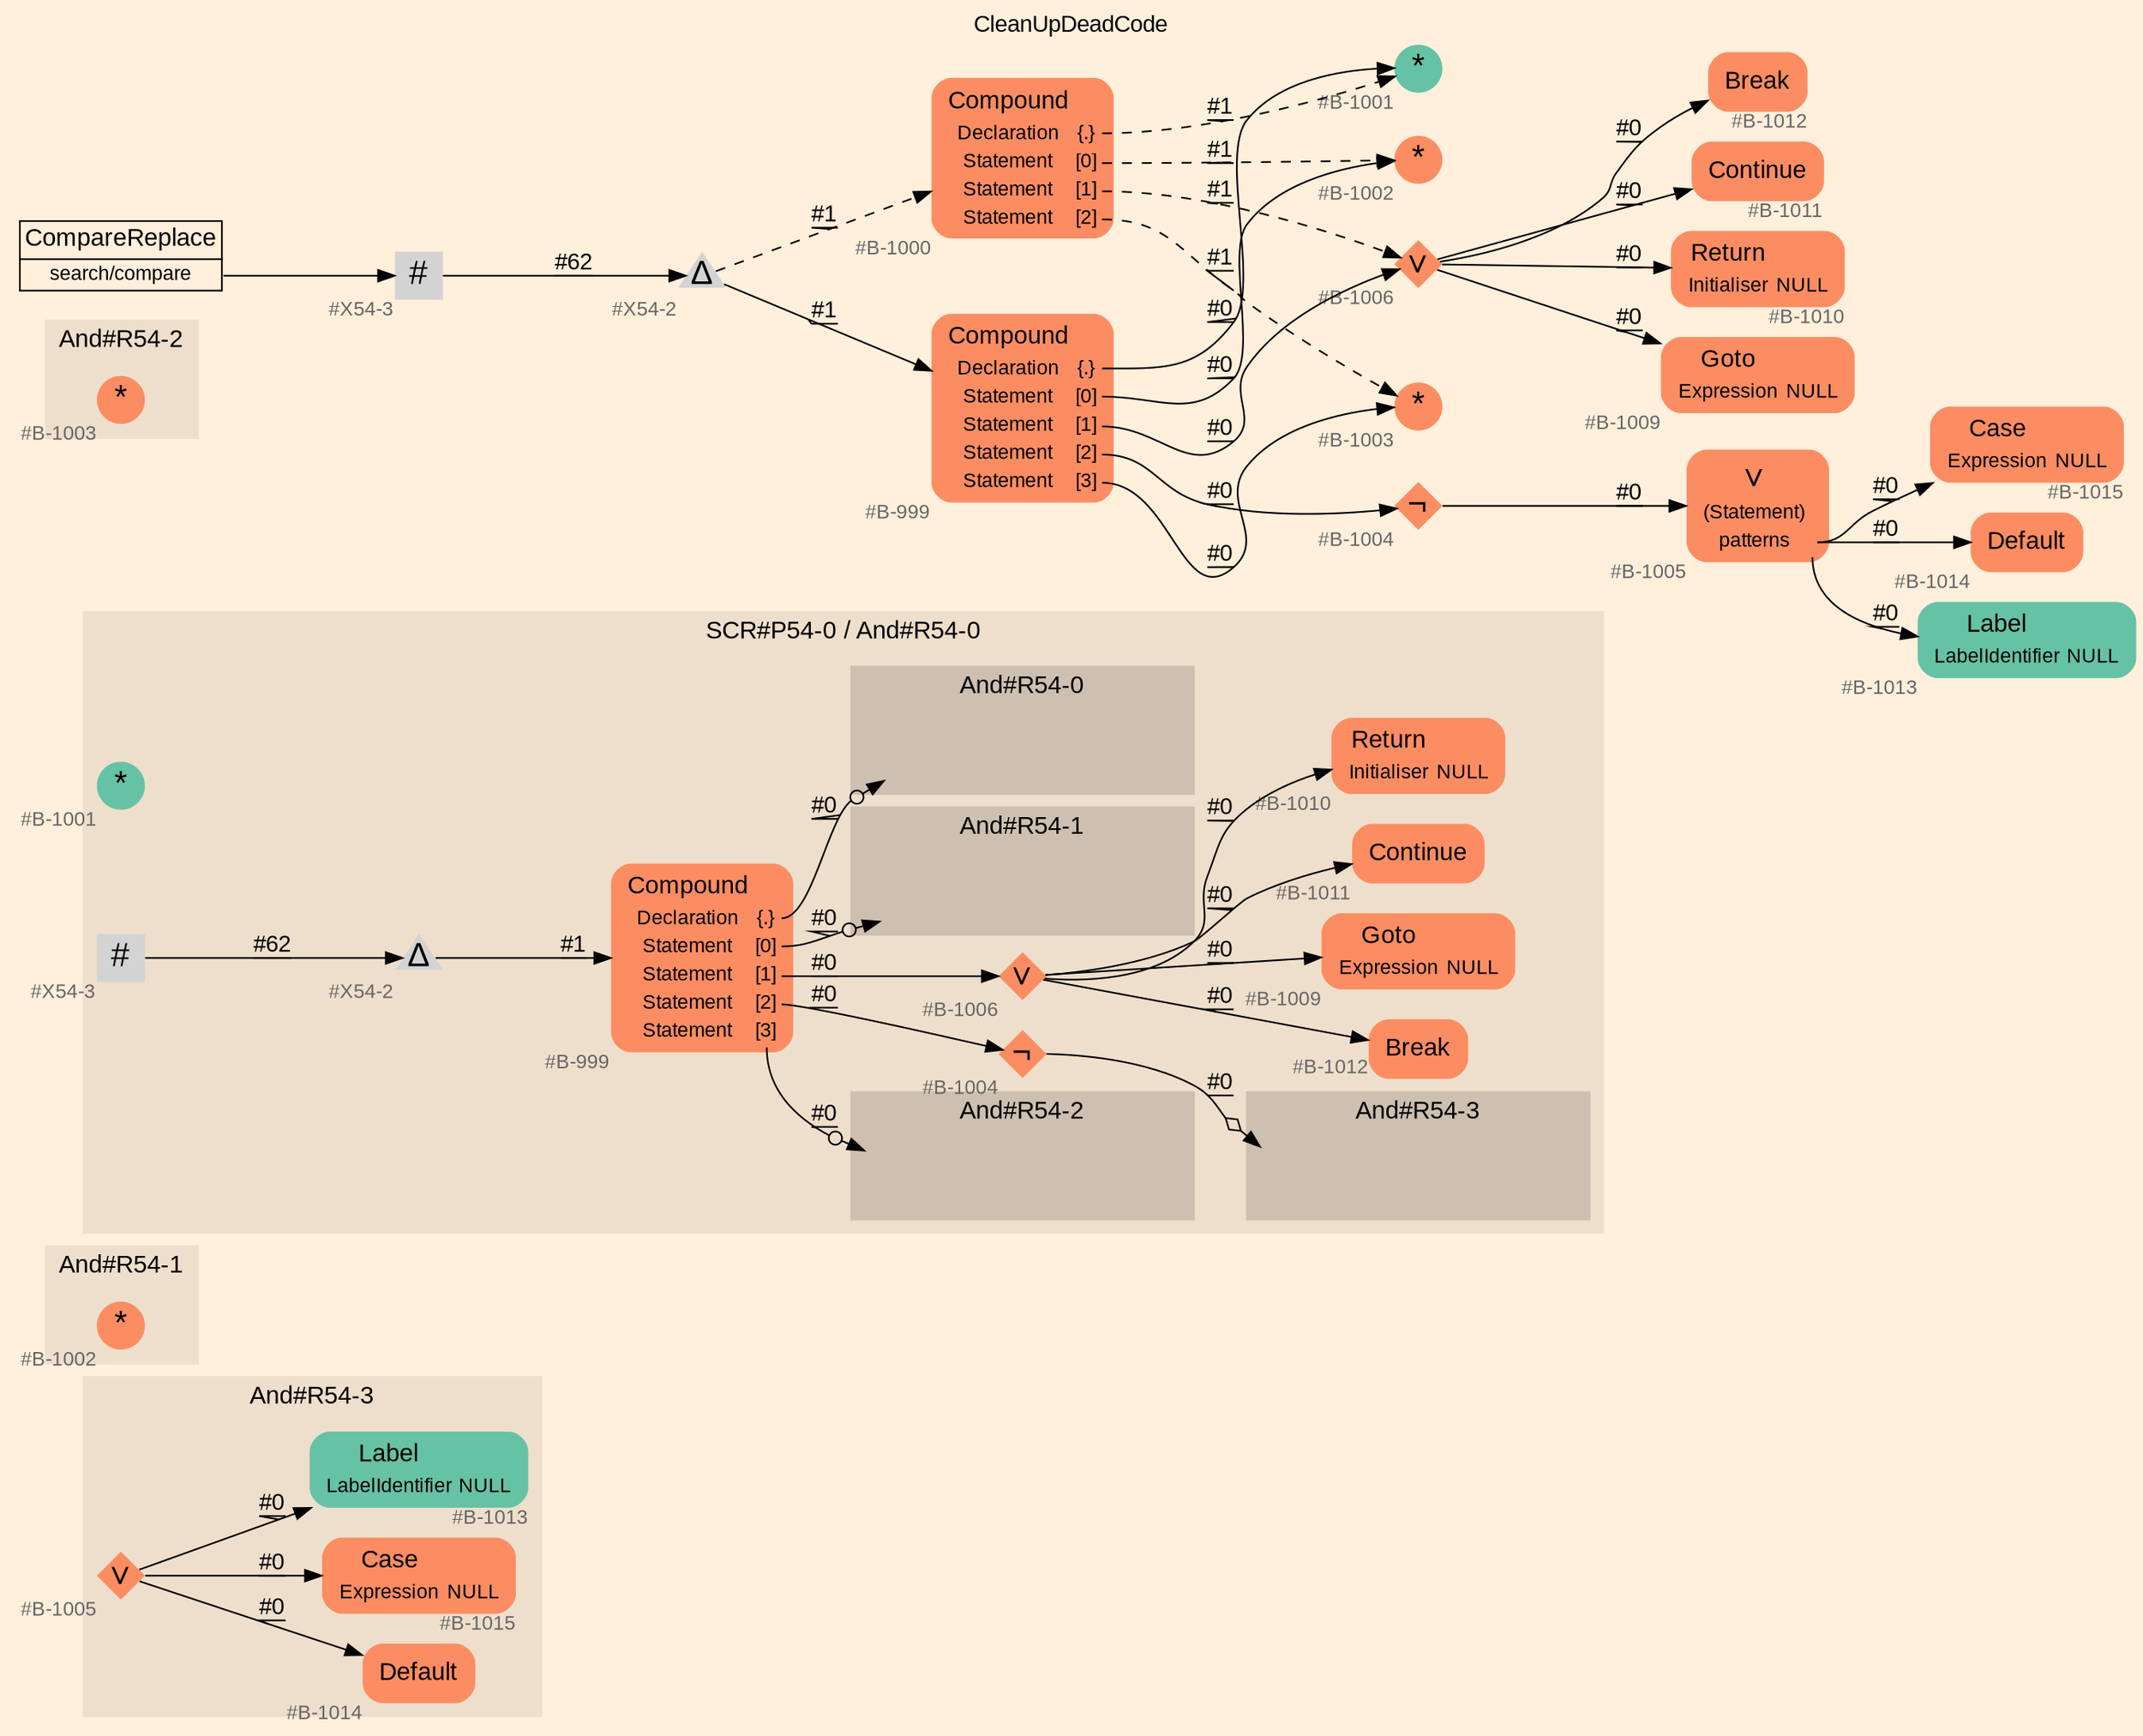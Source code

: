 digraph "CleanUpDeadCode" {
label = "CleanUpDeadCode"
labelloc = t
graph [
    rankdir = "LR"
    ranksep = 0.3
    bgcolor = antiquewhite1
    color = black
    fontcolor = black
    fontname = "Arial"
];
node [
    fontname = "Arial"
];
edge [
    fontname = "Arial"
];

// -------------------- figure And#R54-3 --------------------
// -------- region And#R54-3 ----------
subgraph "clusterAnd#R54-3" {
    label = "And#R54-3"
    style = "filled"
    color = antiquewhite2
    fontsize = "15"
    // -------- block And#R54-3/#B-1014 ----------
    "And#R54-3/#B-1014" [
        fillcolor = "/set28/2"
        xlabel = "#B-1014"
        fontsize = "12"
        fontcolor = grey40
        shape = "plaintext"
        label = <<TABLE BORDER="0" CELLBORDER="0" CELLSPACING="0">
         <TR><TD><FONT COLOR="black" POINT-SIZE="15">Default</FONT></TD></TR>
        </TABLE>>
        style = "rounded,filled"
    ];
    
    // -------- block And#R54-3/#B-1005 ----------
    "And#R54-3/#B-1005" [
        fillcolor = "/set28/2"
        xlabel = "#B-1005"
        fontsize = "12"
        fontcolor = grey40
        shape = "diamond"
        label = <<FONT COLOR="black" POINT-SIZE="20">∨</FONT>>
        style = "filled"
        penwidth = 0.0
        fixedsize = true
        width = 0.4
        height = 0.4
    ];
    
    // -------- block And#R54-3/#B-1015 ----------
    "And#R54-3/#B-1015" [
        fillcolor = "/set28/2"
        xlabel = "#B-1015"
        fontsize = "12"
        fontcolor = grey40
        shape = "plaintext"
        label = <<TABLE BORDER="0" CELLBORDER="0" CELLSPACING="0">
         <TR><TD><FONT COLOR="black" POINT-SIZE="15">Case</FONT></TD></TR>
         <TR><TD><FONT COLOR="black" POINT-SIZE="12">Expression</FONT></TD><TD PORT="port0"><FONT COLOR="black" POINT-SIZE="12">NULL</FONT></TD></TR>
        </TABLE>>
        style = "rounded,filled"
    ];
    
    // -------- block And#R54-3/#B-1013 ----------
    "And#R54-3/#B-1013" [
        fillcolor = "/set28/1"
        xlabel = "#B-1013"
        fontsize = "12"
        fontcolor = grey40
        shape = "plaintext"
        label = <<TABLE BORDER="0" CELLBORDER="0" CELLSPACING="0">
         <TR><TD><FONT COLOR="black" POINT-SIZE="15">Label</FONT></TD></TR>
         <TR><TD><FONT COLOR="black" POINT-SIZE="12">LabelIdentifier</FONT></TD><TD PORT="port0"><FONT COLOR="black" POINT-SIZE="12">NULL</FONT></TD></TR>
        </TABLE>>
        style = "rounded,filled"
    ];
    
}

"And#R54-3/#B-1005" -> "And#R54-3/#B-1015" [
    label = "#0"
    decorate = true
    color = black
    fontcolor = black
];

"And#R54-3/#B-1005" -> "And#R54-3/#B-1014" [
    label = "#0"
    decorate = true
    color = black
    fontcolor = black
];

"And#R54-3/#B-1005" -> "And#R54-3/#B-1013" [
    label = "#0"
    decorate = true
    color = black
    fontcolor = black
];


// -------------------- figure And#R54-1 --------------------
// -------- region And#R54-1 ----------
subgraph "clusterAnd#R54-1" {
    label = "And#R54-1"
    style = "filled"
    color = antiquewhite2
    fontsize = "15"
    // -------- block And#R54-1/#B-1002 ----------
    "And#R54-1/#B-1002" [
        fillcolor = "/set28/2"
        xlabel = "#B-1002"
        fontsize = "12"
        fontcolor = grey40
        shape = "circle"
        label = <<FONT COLOR="black" POINT-SIZE="20">*</FONT>>
        style = "filled"
        penwidth = 0.0
        fixedsize = true
        width = 0.4
        height = 0.4
    ];
    
}


// -------------------- figure And#R54-0 --------------------
// -------- region And#R54-0 ----------
subgraph "clusterAnd#R54-0" {
    label = "And#R54-0"
    style = "filled"
    color = antiquewhite2
    fontsize = "15"
    // -------- block And#R54-0/#B-1001 ----------
    "And#R54-0/#B-1001" [
        fillcolor = "/set28/1"
        xlabel = "#B-1001"
        fontsize = "12"
        fontcolor = grey40
        shape = "circle"
        label = <<FONT COLOR="black" POINT-SIZE="20">*</FONT>>
        style = "filled"
        penwidth = 0.0
        fixedsize = true
        width = 0.4
        height = 0.4
    ];
    
}


// -------------------- figure And#R54-2 --------------------
// -------- region And#R54-2 ----------
subgraph "clusterAnd#R54-2" {
    label = "And#R54-2"
    style = "filled"
    color = antiquewhite2
    fontsize = "15"
    // -------- block And#R54-2/#B-1003 ----------
    "And#R54-2/#B-1003" [
        fillcolor = "/set28/2"
        xlabel = "#B-1003"
        fontsize = "12"
        fontcolor = grey40
        shape = "circle"
        label = <<FONT COLOR="black" POINT-SIZE="20">*</FONT>>
        style = "filled"
        penwidth = 0.0
        fixedsize = true
        width = 0.4
        height = 0.4
    ];
    
}


// -------------------- figure And#R54-0 --------------------
// -------- region And#R54-0 ----------
subgraph "clusterAnd#R54-0" {
    label = "SCR#P54-0 / And#R54-0"
    style = "filled"
    color = antiquewhite2
    fontsize = "15"
    // -------- block And#R54-0/#B-1010 ----------
    "And#R54-0/#B-1010" [
        fillcolor = "/set28/2"
        xlabel = "#B-1010"
        fontsize = "12"
        fontcolor = grey40
        shape = "plaintext"
        label = <<TABLE BORDER="0" CELLBORDER="0" CELLSPACING="0">
         <TR><TD><FONT COLOR="black" POINT-SIZE="15">Return</FONT></TD></TR>
         <TR><TD><FONT COLOR="black" POINT-SIZE="12">Initialiser</FONT></TD><TD PORT="port0"><FONT COLOR="black" POINT-SIZE="12">NULL</FONT></TD></TR>
        </TABLE>>
        style = "rounded,filled"
    ];
    
    // -------- block And#R54-0/#B-1004 ----------
    "And#R54-0/#B-1004" [
        fillcolor = "/set28/2"
        xlabel = "#B-1004"
        fontsize = "12"
        fontcolor = grey40
        shape = "diamond"
        label = <<FONT COLOR="black" POINT-SIZE="20">¬</FONT>>
        style = "filled"
        penwidth = 0.0
        fixedsize = true
        width = 0.4
        height = 0.4
    ];
    
    // -------- block And#R54-0/#B-999 ----------
    "And#R54-0/#B-999" [
        fillcolor = "/set28/2"
        xlabel = "#B-999"
        fontsize = "12"
        fontcolor = grey40
        shape = "plaintext"
        label = <<TABLE BORDER="0" CELLBORDER="0" CELLSPACING="0">
         <TR><TD><FONT COLOR="black" POINT-SIZE="15">Compound</FONT></TD></TR>
         <TR><TD><FONT COLOR="black" POINT-SIZE="12">Declaration</FONT></TD><TD PORT="port0"><FONT COLOR="black" POINT-SIZE="12">{.}</FONT></TD></TR>
         <TR><TD><FONT COLOR="black" POINT-SIZE="12">Statement</FONT></TD><TD PORT="port1"><FONT COLOR="black" POINT-SIZE="12">[0]</FONT></TD></TR>
         <TR><TD><FONT COLOR="black" POINT-SIZE="12">Statement</FONT></TD><TD PORT="port2"><FONT COLOR="black" POINT-SIZE="12">[1]</FONT></TD></TR>
         <TR><TD><FONT COLOR="black" POINT-SIZE="12">Statement</FONT></TD><TD PORT="port3"><FONT COLOR="black" POINT-SIZE="12">[2]</FONT></TD></TR>
         <TR><TD><FONT COLOR="black" POINT-SIZE="12">Statement</FONT></TD><TD PORT="port4"><FONT COLOR="black" POINT-SIZE="12">[3]</FONT></TD></TR>
        </TABLE>>
        style = "rounded,filled"
    ];
    
    // -------- block And#R54-0/#X54-2 ----------
    "And#R54-0/#X54-2" [
        xlabel = "#X54-2"
        fontsize = "12"
        fontcolor = grey40
        shape = "triangle"
        label = <<FONT COLOR="black" POINT-SIZE="20">Δ</FONT>>
        style = "filled"
        penwidth = 0.0
        fixedsize = true
        width = 0.4
        height = 0.4
    ];
    
    // -------- block And#R54-0/#B-1006 ----------
    "And#R54-0/#B-1006" [
        fillcolor = "/set28/2"
        xlabel = "#B-1006"
        fontsize = "12"
        fontcolor = grey40
        shape = "diamond"
        label = <<FONT COLOR="black" POINT-SIZE="20">∨</FONT>>
        style = "filled"
        penwidth = 0.0
        fixedsize = true
        width = 0.4
        height = 0.4
    ];
    
    // -------- block And#R54-0/#B-1012 ----------
    "And#R54-0/#B-1012" [
        fillcolor = "/set28/2"
        xlabel = "#B-1012"
        fontsize = "12"
        fontcolor = grey40
        shape = "plaintext"
        label = <<TABLE BORDER="0" CELLBORDER="0" CELLSPACING="0">
         <TR><TD><FONT COLOR="black" POINT-SIZE="15">Break</FONT></TD></TR>
        </TABLE>>
        style = "rounded,filled"
    ];
    
    // -------- block And#R54-0/#B-1009 ----------
    "And#R54-0/#B-1009" [
        fillcolor = "/set28/2"
        xlabel = "#B-1009"
        fontsize = "12"
        fontcolor = grey40
        shape = "plaintext"
        label = <<TABLE BORDER="0" CELLBORDER="0" CELLSPACING="0">
         <TR><TD><FONT COLOR="black" POINT-SIZE="15">Goto</FONT></TD></TR>
         <TR><TD><FONT COLOR="black" POINT-SIZE="12">Expression</FONT></TD><TD PORT="port0"><FONT COLOR="black" POINT-SIZE="12">NULL</FONT></TD></TR>
        </TABLE>>
        style = "rounded,filled"
    ];
    
    // -------- block And#R54-0/#X54-3 ----------
    "And#R54-0/#X54-3" [
        xlabel = "#X54-3"
        fontsize = "12"
        fontcolor = grey40
        shape = "square"
        label = <<FONT COLOR="black" POINT-SIZE="20">#</FONT>>
        style = "filled"
        penwidth = 0.0
        fixedsize = true
        width = 0.4
        height = 0.4
    ];
    
    // -------- block And#R54-0/#B-1011 ----------
    "And#R54-0/#B-1011" [
        fillcolor = "/set28/2"
        xlabel = "#B-1011"
        fontsize = "12"
        fontcolor = grey40
        shape = "plaintext"
        label = <<TABLE BORDER="0" CELLBORDER="0" CELLSPACING="0">
         <TR><TD><FONT COLOR="black" POINT-SIZE="15">Continue</FONT></TD></TR>
        </TABLE>>
        style = "rounded,filled"
    ];
    
    // -------- region And#R54-0/And#R54-0 ----------
    subgraph "clusterAnd#R54-0/And#R54-0" {
        label = "And#R54-0"
        style = "filled"
        color = antiquewhite3
        fontsize = "15"
        // -------- block And#R54-0/And#R54-0/#B-1001 ----------
        "And#R54-0/And#R54-0/#B-1001" [
            fillcolor = "/set28/1"
            xlabel = "#B-1001"
            fontsize = "12"
            fontcolor = grey40
            shape = "none"
            style = "invisible"
        ];
        
    }
    
    // -------- region And#R54-0/And#R54-1 ----------
    subgraph "clusterAnd#R54-0/And#R54-1" {
        label = "And#R54-1"
        style = "filled"
        color = antiquewhite3
        fontsize = "15"
        // -------- block And#R54-0/And#R54-1/#B-1002 ----------
        "And#R54-0/And#R54-1/#B-1002" [
            fillcolor = "/set28/2"
            xlabel = "#B-1002"
            fontsize = "12"
            fontcolor = grey40
            shape = "none"
            style = "invisible"
        ];
        
    }
    
    // -------- region And#R54-0/And#R54-2 ----------
    subgraph "clusterAnd#R54-0/And#R54-2" {
        label = "And#R54-2"
        style = "filled"
        color = antiquewhite3
        fontsize = "15"
        // -------- block And#R54-0/And#R54-2/#B-1003 ----------
        "And#R54-0/And#R54-2/#B-1003" [
            fillcolor = "/set28/2"
            xlabel = "#B-1003"
            fontsize = "12"
            fontcolor = grey40
            shape = "none"
            style = "invisible"
        ];
        
    }
    
    // -------- region And#R54-0/And#R54-3 ----------
    subgraph "clusterAnd#R54-0/And#R54-3" {
        label = "And#R54-3"
        style = "filled"
        color = antiquewhite3
        fontsize = "15"
        // -------- block And#R54-0/And#R54-3/#B-1005 ----------
        "And#R54-0/And#R54-3/#B-1005" [
            fillcolor = "/set28/2"
            xlabel = "#B-1005"
            fontsize = "12"
            fontcolor = grey40
            shape = "none"
            style = "invisible"
        ];
        
    }
    
}

"And#R54-0/#B-1004" -> "And#R54-0/And#R54-3/#B-1005" [
    arrowhead="normalnoneodiamond"
    label = "#0"
    decorate = true
    color = black
    fontcolor = black
];

"And#R54-0/#B-999":port0 -> "And#R54-0/And#R54-0/#B-1001" [
    arrowhead="normalnoneodot"
    label = "#0"
    decorate = true
    color = black
    fontcolor = black
];

"And#R54-0/#B-999":port1 -> "And#R54-0/And#R54-1/#B-1002" [
    arrowhead="normalnoneodot"
    label = "#0"
    decorate = true
    color = black
    fontcolor = black
];

"And#R54-0/#B-999":port2 -> "And#R54-0/#B-1006" [
    label = "#0"
    decorate = true
    color = black
    fontcolor = black
];

"And#R54-0/#B-999":port3 -> "And#R54-0/#B-1004" [
    label = "#0"
    decorate = true
    color = black
    fontcolor = black
];

"And#R54-0/#B-999":port4 -> "And#R54-0/And#R54-2/#B-1003" [
    arrowhead="normalnoneodot"
    label = "#0"
    decorate = true
    color = black
    fontcolor = black
];

"And#R54-0/#X54-2" -> "And#R54-0/#B-999" [
    label = "#1"
    decorate = true
    color = black
    fontcolor = black
];

"And#R54-0/#B-1006" -> "And#R54-0/#B-1012" [
    label = "#0"
    decorate = true
    color = black
    fontcolor = black
];

"And#R54-0/#B-1006" -> "And#R54-0/#B-1011" [
    label = "#0"
    decorate = true
    color = black
    fontcolor = black
];

"And#R54-0/#B-1006" -> "And#R54-0/#B-1010" [
    label = "#0"
    decorate = true
    color = black
    fontcolor = black
];

"And#R54-0/#B-1006" -> "And#R54-0/#B-1009" [
    label = "#0"
    decorate = true
    color = black
    fontcolor = black
];

"And#R54-0/#X54-3" -> "And#R54-0/#X54-2" [
    label = "#62"
    decorate = true
    color = black
    fontcolor = black
];


// -------------------- transformation figure --------------------
// -------- block CR#X54-4 ----------
"CR#X54-4" [
    fillcolor = antiquewhite1
    fontsize = "12"
    fontcolor = grey40
    shape = "plaintext"
    label = <<TABLE BORDER="0" CELLBORDER="1" CELLSPACING="0">
     <TR><TD><FONT COLOR="black" POINT-SIZE="15">CompareReplace</FONT></TD></TR>
     <TR><TD PORT="port0"><FONT COLOR="black" POINT-SIZE="12">search/compare</FONT></TD></TR>
    </TABLE>>
    style = "filled"
    color = black
];

// -------- block #X54-3 ----------
"#X54-3" [
    xlabel = "#X54-3"
    fontsize = "12"
    fontcolor = grey40
    shape = "square"
    label = <<FONT COLOR="black" POINT-SIZE="20">#</FONT>>
    style = "filled"
    penwidth = 0.0
    fixedsize = true
    width = 0.4
    height = 0.4
];

// -------- block #X54-2 ----------
"#X54-2" [
    xlabel = "#X54-2"
    fontsize = "12"
    fontcolor = grey40
    shape = "triangle"
    label = <<FONT COLOR="black" POINT-SIZE="20">Δ</FONT>>
    style = "filled"
    penwidth = 0.0
    fixedsize = true
    width = 0.4
    height = 0.4
];

// -------- block #B-999 ----------
"#B-999" [
    fillcolor = "/set28/2"
    xlabel = "#B-999"
    fontsize = "12"
    fontcolor = grey40
    shape = "plaintext"
    label = <<TABLE BORDER="0" CELLBORDER="0" CELLSPACING="0">
     <TR><TD><FONT COLOR="black" POINT-SIZE="15">Compound</FONT></TD></TR>
     <TR><TD><FONT COLOR="black" POINT-SIZE="12">Declaration</FONT></TD><TD PORT="port0"><FONT COLOR="black" POINT-SIZE="12">{.}</FONT></TD></TR>
     <TR><TD><FONT COLOR="black" POINT-SIZE="12">Statement</FONT></TD><TD PORT="port1"><FONT COLOR="black" POINT-SIZE="12">[0]</FONT></TD></TR>
     <TR><TD><FONT COLOR="black" POINT-SIZE="12">Statement</FONT></TD><TD PORT="port2"><FONT COLOR="black" POINT-SIZE="12">[1]</FONT></TD></TR>
     <TR><TD><FONT COLOR="black" POINT-SIZE="12">Statement</FONT></TD><TD PORT="port3"><FONT COLOR="black" POINT-SIZE="12">[2]</FONT></TD></TR>
     <TR><TD><FONT COLOR="black" POINT-SIZE="12">Statement</FONT></TD><TD PORT="port4"><FONT COLOR="black" POINT-SIZE="12">[3]</FONT></TD></TR>
    </TABLE>>
    style = "rounded,filled"
];

// -------- block #B-1001 ----------
"#B-1001" [
    fillcolor = "/set28/1"
    xlabel = "#B-1001"
    fontsize = "12"
    fontcolor = grey40
    shape = "circle"
    label = <<FONT COLOR="black" POINT-SIZE="20">*</FONT>>
    style = "filled"
    penwidth = 0.0
    fixedsize = true
    width = 0.4
    height = 0.4
];

// -------- block #B-1002 ----------
"#B-1002" [
    fillcolor = "/set28/2"
    xlabel = "#B-1002"
    fontsize = "12"
    fontcolor = grey40
    shape = "circle"
    label = <<FONT COLOR="black" POINT-SIZE="20">*</FONT>>
    style = "filled"
    penwidth = 0.0
    fixedsize = true
    width = 0.4
    height = 0.4
];

// -------- block #B-1006 ----------
"#B-1006" [
    fillcolor = "/set28/2"
    xlabel = "#B-1006"
    fontsize = "12"
    fontcolor = grey40
    shape = "diamond"
    label = <<FONT COLOR="black" POINT-SIZE="20">∨</FONT>>
    style = "filled"
    penwidth = 0.0
    fixedsize = true
    width = 0.4
    height = 0.4
];

// -------- block #B-1012 ----------
"#B-1012" [
    fillcolor = "/set28/2"
    xlabel = "#B-1012"
    fontsize = "12"
    fontcolor = grey40
    shape = "plaintext"
    label = <<TABLE BORDER="0" CELLBORDER="0" CELLSPACING="0">
     <TR><TD><FONT COLOR="black" POINT-SIZE="15">Break</FONT></TD></TR>
    </TABLE>>
    style = "rounded,filled"
];

// -------- block #B-1011 ----------
"#B-1011" [
    fillcolor = "/set28/2"
    xlabel = "#B-1011"
    fontsize = "12"
    fontcolor = grey40
    shape = "plaintext"
    label = <<TABLE BORDER="0" CELLBORDER="0" CELLSPACING="0">
     <TR><TD><FONT COLOR="black" POINT-SIZE="15">Continue</FONT></TD></TR>
    </TABLE>>
    style = "rounded,filled"
];

// -------- block #B-1010 ----------
"#B-1010" [
    fillcolor = "/set28/2"
    xlabel = "#B-1010"
    fontsize = "12"
    fontcolor = grey40
    shape = "plaintext"
    label = <<TABLE BORDER="0" CELLBORDER="0" CELLSPACING="0">
     <TR><TD><FONT COLOR="black" POINT-SIZE="15">Return</FONT></TD></TR>
     <TR><TD><FONT COLOR="black" POINT-SIZE="12">Initialiser</FONT></TD><TD PORT="port0"><FONT COLOR="black" POINT-SIZE="12">NULL</FONT></TD></TR>
    </TABLE>>
    style = "rounded,filled"
];

// -------- block #B-1009 ----------
"#B-1009" [
    fillcolor = "/set28/2"
    xlabel = "#B-1009"
    fontsize = "12"
    fontcolor = grey40
    shape = "plaintext"
    label = <<TABLE BORDER="0" CELLBORDER="0" CELLSPACING="0">
     <TR><TD><FONT COLOR="black" POINT-SIZE="15">Goto</FONT></TD></TR>
     <TR><TD><FONT COLOR="black" POINT-SIZE="12">Expression</FONT></TD><TD PORT="port0"><FONT COLOR="black" POINT-SIZE="12">NULL</FONT></TD></TR>
    </TABLE>>
    style = "rounded,filled"
];

// -------- block #B-1004 ----------
"#B-1004" [
    fillcolor = "/set28/2"
    xlabel = "#B-1004"
    fontsize = "12"
    fontcolor = grey40
    shape = "diamond"
    label = <<FONT COLOR="black" POINT-SIZE="20">¬</FONT>>
    style = "filled"
    penwidth = 0.0
    fixedsize = true
    width = 0.4
    height = 0.4
];

// -------- block #B-1005 ----------
"#B-1005" [
    fillcolor = "/set28/2"
    xlabel = "#B-1005"
    fontsize = "12"
    fontcolor = grey40
    shape = "plaintext"
    label = <<TABLE BORDER="0" CELLBORDER="0" CELLSPACING="0">
     <TR><TD><FONT COLOR="black" POINT-SIZE="20">∨</FONT></TD></TR>
     <TR><TD><FONT COLOR="black" POINT-SIZE="12">(Statement)</FONT></TD><TD PORT="port0"></TD></TR>
     <TR><TD><FONT COLOR="black" POINT-SIZE="12">patterns</FONT></TD><TD PORT="port1"></TD></TR>
    </TABLE>>
    style = "rounded,filled"
];

// -------- block #B-1015 ----------
"#B-1015" [
    fillcolor = "/set28/2"
    xlabel = "#B-1015"
    fontsize = "12"
    fontcolor = grey40
    shape = "plaintext"
    label = <<TABLE BORDER="0" CELLBORDER="0" CELLSPACING="0">
     <TR><TD><FONT COLOR="black" POINT-SIZE="15">Case</FONT></TD></TR>
     <TR><TD><FONT COLOR="black" POINT-SIZE="12">Expression</FONT></TD><TD PORT="port0"><FONT COLOR="black" POINT-SIZE="12">NULL</FONT></TD></TR>
    </TABLE>>
    style = "rounded,filled"
];

// -------- block #B-1014 ----------
"#B-1014" [
    fillcolor = "/set28/2"
    xlabel = "#B-1014"
    fontsize = "12"
    fontcolor = grey40
    shape = "plaintext"
    label = <<TABLE BORDER="0" CELLBORDER="0" CELLSPACING="0">
     <TR><TD><FONT COLOR="black" POINT-SIZE="15">Default</FONT></TD></TR>
    </TABLE>>
    style = "rounded,filled"
];

// -------- block #B-1013 ----------
"#B-1013" [
    fillcolor = "/set28/1"
    xlabel = "#B-1013"
    fontsize = "12"
    fontcolor = grey40
    shape = "plaintext"
    label = <<TABLE BORDER="0" CELLBORDER="0" CELLSPACING="0">
     <TR><TD><FONT COLOR="black" POINT-SIZE="15">Label</FONT></TD></TR>
     <TR><TD><FONT COLOR="black" POINT-SIZE="12">LabelIdentifier</FONT></TD><TD PORT="port0"><FONT COLOR="black" POINT-SIZE="12">NULL</FONT></TD></TR>
    </TABLE>>
    style = "rounded,filled"
];

// -------- block #B-1003 ----------
"#B-1003" [
    fillcolor = "/set28/2"
    xlabel = "#B-1003"
    fontsize = "12"
    fontcolor = grey40
    shape = "circle"
    label = <<FONT COLOR="black" POINT-SIZE="20">*</FONT>>
    style = "filled"
    penwidth = 0.0
    fixedsize = true
    width = 0.4
    height = 0.4
];

// -------- block #B-1000 ----------
"#B-1000" [
    fillcolor = "/set28/2"
    xlabel = "#B-1000"
    fontsize = "12"
    fontcolor = grey40
    shape = "plaintext"
    label = <<TABLE BORDER="0" CELLBORDER="0" CELLSPACING="0">
     <TR><TD><FONT COLOR="black" POINT-SIZE="15">Compound</FONT></TD></TR>
     <TR><TD><FONT COLOR="black" POINT-SIZE="12">Declaration</FONT></TD><TD PORT="port0"><FONT COLOR="black" POINT-SIZE="12">{.}</FONT></TD></TR>
     <TR><TD><FONT COLOR="black" POINT-SIZE="12">Statement</FONT></TD><TD PORT="port1"><FONT COLOR="black" POINT-SIZE="12">[0]</FONT></TD></TR>
     <TR><TD><FONT COLOR="black" POINT-SIZE="12">Statement</FONT></TD><TD PORT="port2"><FONT COLOR="black" POINT-SIZE="12">[1]</FONT></TD></TR>
     <TR><TD><FONT COLOR="black" POINT-SIZE="12">Statement</FONT></TD><TD PORT="port3"><FONT COLOR="black" POINT-SIZE="12">[2]</FONT></TD></TR>
    </TABLE>>
    style = "rounded,filled"
];

"CR#X54-4":port0 -> "#X54-3" [
    label = ""
    decorate = true
    color = black
    fontcolor = black
];

"#X54-3" -> "#X54-2" [
    label = "#62"
    decorate = true
    color = black
    fontcolor = black
];

"#X54-2" -> "#B-999" [
    label = "#1"
    decorate = true
    color = black
    fontcolor = black
];

"#X54-2" -> "#B-1000" [
    style="dashed"
    label = "#1"
    decorate = true
    color = black
    fontcolor = black
];

"#B-999":port0 -> "#B-1001" [
    label = "#0"
    decorate = true
    color = black
    fontcolor = black
];

"#B-999":port1 -> "#B-1002" [
    label = "#0"
    decorate = true
    color = black
    fontcolor = black
];

"#B-999":port2 -> "#B-1006" [
    label = "#0"
    decorate = true
    color = black
    fontcolor = black
];

"#B-999":port3 -> "#B-1004" [
    label = "#0"
    decorate = true
    color = black
    fontcolor = black
];

"#B-999":port4 -> "#B-1003" [
    label = "#0"
    decorate = true
    color = black
    fontcolor = black
];

"#B-1006" -> "#B-1012" [
    label = "#0"
    decorate = true
    color = black
    fontcolor = black
];

"#B-1006" -> "#B-1011" [
    label = "#0"
    decorate = true
    color = black
    fontcolor = black
];

"#B-1006" -> "#B-1010" [
    label = "#0"
    decorate = true
    color = black
    fontcolor = black
];

"#B-1006" -> "#B-1009" [
    label = "#0"
    decorate = true
    color = black
    fontcolor = black
];

"#B-1004" -> "#B-1005" [
    label = "#0"
    decorate = true
    color = black
    fontcolor = black
];

"#B-1005":port1 -> "#B-1015" [
    label = "#0"
    decorate = true
    color = black
    fontcolor = black
];

"#B-1005":port1 -> "#B-1014" [
    label = "#0"
    decorate = true
    color = black
    fontcolor = black
];

"#B-1005":port1 -> "#B-1013" [
    label = "#0"
    decorate = true
    color = black
    fontcolor = black
];

"#B-1000":port0 -> "#B-1001" [
    style="dashed"
    label = "#1"
    decorate = true
    color = black
    fontcolor = black
];

"#B-1000":port1 -> "#B-1002" [
    style="dashed"
    label = "#1"
    decorate = true
    color = black
    fontcolor = black
];

"#B-1000":port2 -> "#B-1006" [
    style="dashed"
    label = "#1"
    decorate = true
    color = black
    fontcolor = black
];

"#B-1000":port3 -> "#B-1003" [
    style="dashed"
    label = "#1"
    decorate = true
    color = black
    fontcolor = black
];


}
